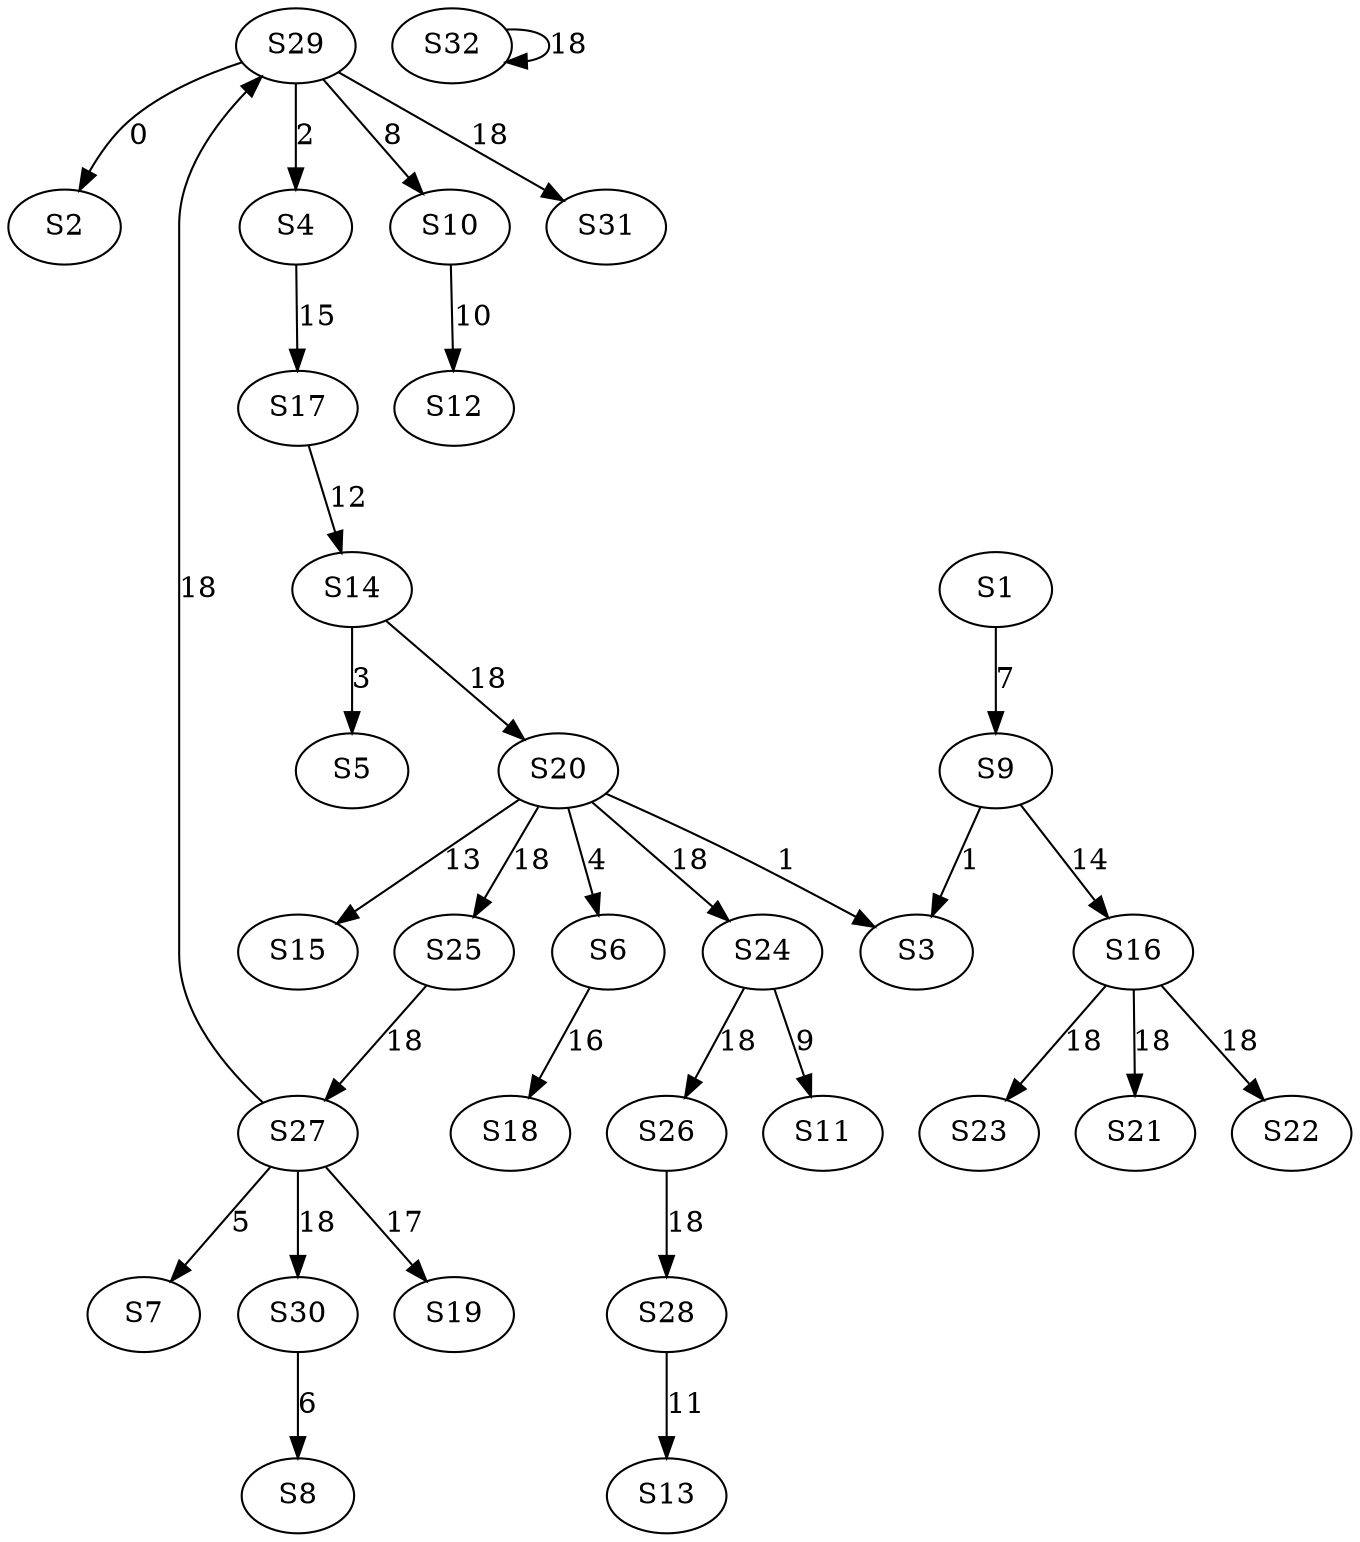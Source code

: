 strict digraph {
	S29 -> S2 [ label = 0 ];
	S9 -> S3 [ label = 1 ];
	S29 -> S4 [ label = 2 ];
	S14 -> S5 [ label = 3 ];
	S20 -> S6 [ label = 4 ];
	S27 -> S7 [ label = 5 ];
	S30 -> S8 [ label = 6 ];
	S1 -> S9 [ label = 7 ];
	S29 -> S10 [ label = 8 ];
	S24 -> S11 [ label = 9 ];
	S10 -> S12 [ label = 10 ];
	S28 -> S13 [ label = 11 ];
	S17 -> S14 [ label = 12 ];
	S20 -> S15 [ label = 13 ];
	S9 -> S16 [ label = 14 ];
	S4 -> S17 [ label = 15 ];
	S6 -> S18 [ label = 16 ];
	S27 -> S19 [ label = 17 ];
	S14 -> S20 [ label = 18 ];
	S16 -> S21 [ label = 18 ];
	S16 -> S22 [ label = 18 ];
	S16 -> S23 [ label = 18 ];
	S20 -> S24 [ label = 18 ];
	S20 -> S25 [ label = 18 ];
	S24 -> S26 [ label = 18 ];
	S25 -> S27 [ label = 18 ];
	S26 -> S28 [ label = 18 ];
	S27 -> S29 [ label = 18 ];
	S27 -> S30 [ label = 18 ];
	S29 -> S31 [ label = 18 ];
	S32 -> S32 [ label = 18 ];
	S20 -> S3 [ label = 1 ];
}